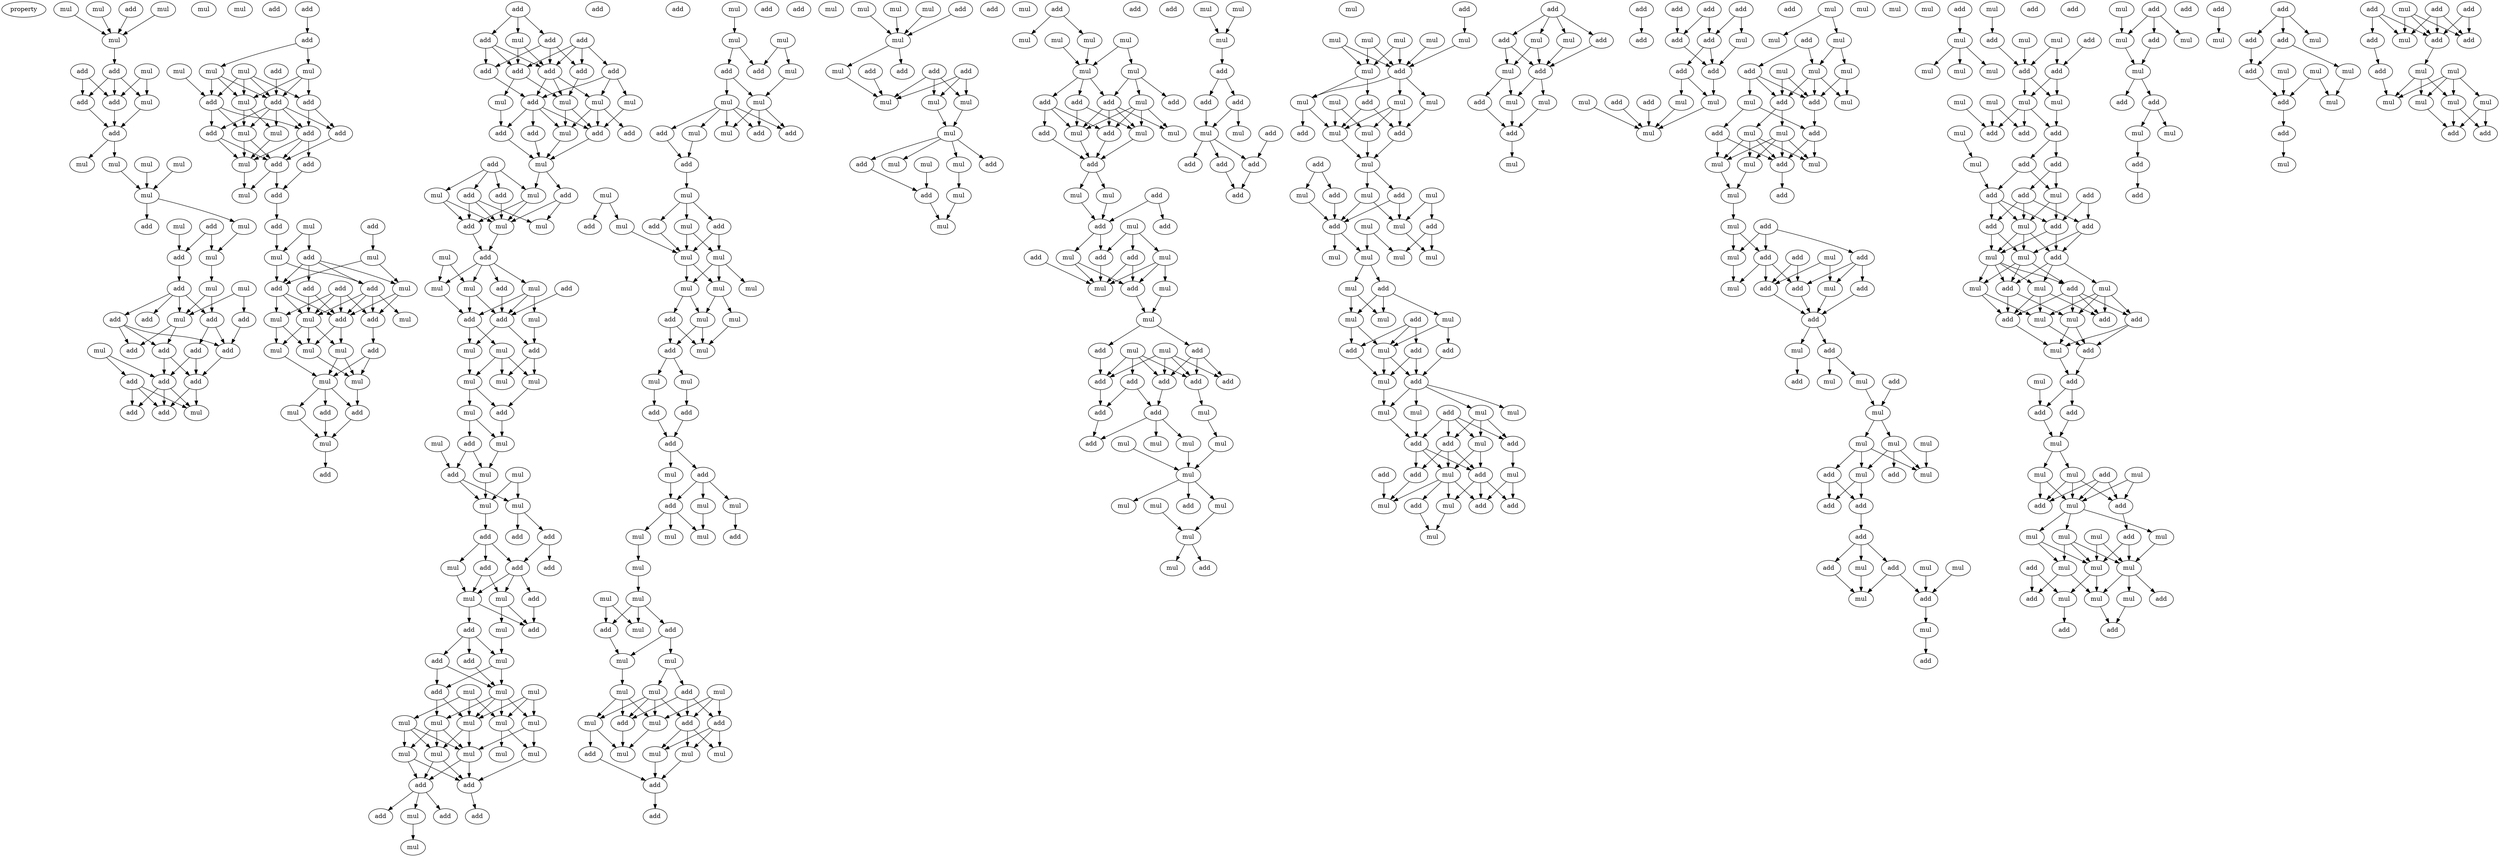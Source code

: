 digraph {
    node [fontcolor=black]
    property [mul=2,lf=1.9]
    0 [ label = mul ];
    1 [ label = mul ];
    2 [ label = add ];
    3 [ label = mul ];
    4 [ label = mul ];
    5 [ label = mul ];
    6 [ label = add ];
    7 [ label = mul ];
    8 [ label = add ];
    9 [ label = add ];
    10 [ label = add ];
    11 [ label = mul ];
    12 [ label = add ];
    13 [ label = mul ];
    14 [ label = mul ];
    15 [ label = mul ];
    16 [ label = mul ];
    17 [ label = mul ];
    18 [ label = mul ];
    19 [ label = add ];
    20 [ label = add ];
    21 [ label = mul ];
    22 [ label = add ];
    23 [ label = mul ];
    24 [ label = mul ];
    25 [ label = add ];
    26 [ label = mul ];
    27 [ label = add ];
    28 [ label = mul ];
    29 [ label = add ];
    30 [ label = add ];
    31 [ label = mul ];
    32 [ label = add ];
    33 [ label = add ];
    34 [ label = add ];
    35 [ label = add ];
    36 [ label = add ];
    37 [ label = add ];
    38 [ label = mul ];
    39 [ label = add ];
    40 [ label = add ];
    41 [ label = add ];
    42 [ label = mul ];
    43 [ label = add ];
    44 [ label = add ];
    45 [ label = add ];
    46 [ label = add ];
    47 [ label = mul ];
    48 [ label = mul ];
    49 [ label = add ];
    50 [ label = mul ];
    51 [ label = mul ];
    52 [ label = add ];
    53 [ label = mul ];
    54 [ label = add ];
    55 [ label = add ];
    56 [ label = add ];
    57 [ label = add ];
    58 [ label = mul ];
    59 [ label = add ];
    60 [ label = mul ];
    61 [ label = mul ];
    62 [ label = add ];
    63 [ label = add ];
    64 [ label = add ];
    65 [ label = mul ];
    66 [ label = add ];
    67 [ label = mul ];
    68 [ label = add ];
    69 [ label = mul ];
    70 [ label = add ];
    71 [ label = mul ];
    72 [ label = add ];
    73 [ label = add ];
    74 [ label = add ];
    75 [ label = add ];
    76 [ label = mul ];
    77 [ label = mul ];
    78 [ label = add ];
    79 [ label = add ];
    80 [ label = mul ];
    81 [ label = mul ];
    82 [ label = mul ];
    83 [ label = mul ];
    84 [ label = add ];
    85 [ label = mul ];
    86 [ label = mul ];
    87 [ label = mul ];
    88 [ label = add ];
    89 [ label = mul ];
    90 [ label = add ];
    91 [ label = mul ];
    92 [ label = add ];
    93 [ label = add ];
    94 [ label = add ];
    95 [ label = mul ];
    96 [ label = add ];
    97 [ label = add ];
    98 [ label = add ];
    99 [ label = add ];
    100 [ label = add ];
    101 [ label = add ];
    102 [ label = add ];
    103 [ label = mul ];
    104 [ label = add ];
    105 [ label = mul ];
    106 [ label = mul ];
    107 [ label = mul ];
    108 [ label = mul ];
    109 [ label = add ];
    110 [ label = add ];
    111 [ label = add ];
    112 [ label = add ];
    113 [ label = mul ];
    114 [ label = add ];
    115 [ label = add ];
    116 [ label = mul ];
    117 [ label = add ];
    118 [ label = mul ];
    119 [ label = add ];
    120 [ label = mul ];
    121 [ label = add ];
    122 [ label = mul ];
    123 [ label = add ];
    124 [ label = mul ];
    125 [ label = mul ];
    126 [ label = mul ];
    127 [ label = mul ];
    128 [ label = add ];
    129 [ label = add ];
    130 [ label = mul ];
    131 [ label = add ];
    132 [ label = add ];
    133 [ label = add ];
    134 [ label = mul ];
    135 [ label = mul ];
    136 [ label = mul ];
    137 [ label = mul ];
    138 [ label = mul ];
    139 [ label = add ];
    140 [ label = mul ];
    141 [ label = mul ];
    142 [ label = add ];
    143 [ label = add ];
    144 [ label = mul ];
    145 [ label = add ];
    146 [ label = mul ];
    147 [ label = mul ];
    148 [ label = mul ];
    149 [ label = mul ];
    150 [ label = add ];
    151 [ label = add ];
    152 [ label = add ];
    153 [ label = add ];
    154 [ label = mul ];
    155 [ label = add ];
    156 [ label = add ];
    157 [ label = mul ];
    158 [ label = mul ];
    159 [ label = add ];
    160 [ label = mul ];
    161 [ label = add ];
    162 [ label = add ];
    163 [ label = add ];
    164 [ label = add ];
    165 [ label = add ];
    166 [ label = mul ];
    167 [ label = mul ];
    168 [ label = add ];
    169 [ label = mul ];
    170 [ label = mul ];
    171 [ label = mul ];
    172 [ label = mul ];
    173 [ label = mul ];
    174 [ label = mul ];
    175 [ label = mul ];
    176 [ label = mul ];
    177 [ label = mul ];
    178 [ label = mul ];
    179 [ label = mul ];
    180 [ label = mul ];
    181 [ label = add ];
    182 [ label = add ];
    183 [ label = add ];
    184 [ label = add ];
    185 [ label = add ];
    186 [ label = mul ];
    187 [ label = mul ];
    188 [ label = mul ];
    189 [ label = mul ];
    190 [ label = mul ];
    191 [ label = mul ];
    192 [ label = add ];
    193 [ label = add ];
    194 [ label = mul ];
    195 [ label = mul ];
    196 [ label = add ];
    197 [ label = mul ];
    198 [ label = add ];
    199 [ label = mul ];
    200 [ label = add ];
    201 [ label = add ];
    202 [ label = mul ];
    203 [ label = mul ];
    204 [ label = add ];
    205 [ label = add ];
    206 [ label = mul ];
    207 [ label = mul ];
    208 [ label = add ];
    209 [ label = mul ];
    210 [ label = mul ];
    211 [ label = mul ];
    212 [ label = mul ];
    213 [ label = mul ];
    214 [ label = mul ];
    215 [ label = add ];
    216 [ label = mul ];
    217 [ label = add ];
    218 [ label = mul ];
    219 [ label = mul ];
    220 [ label = mul ];
    221 [ label = add ];
    222 [ label = add ];
    223 [ label = add ];
    224 [ label = add ];
    225 [ label = add ];
    226 [ label = mul ];
    227 [ label = add ];
    228 [ label = add ];
    229 [ label = mul ];
    230 [ label = mul ];
    231 [ label = mul ];
    232 [ label = mul ];
    233 [ label = mul ];
    234 [ label = add ];
    235 [ label = mul ];
    236 [ label = mul ];
    237 [ label = mul ];
    238 [ label = add ];
    239 [ label = mul ];
    240 [ label = add ];
    241 [ label = mul ];
    242 [ label = mul ];
    243 [ label = mul ];
    244 [ label = add ];
    245 [ label = mul ];
    246 [ label = mul ];
    247 [ label = mul ];
    248 [ label = mul ];
    249 [ label = add ];
    250 [ label = add ];
    251 [ label = mul ];
    252 [ label = add ];
    253 [ label = add ];
    254 [ label = mul ];
    255 [ label = mul ];
    256 [ label = mul ];
    257 [ label = mul ];
    258 [ label = add ];
    259 [ label = mul ];
    260 [ label = mul ];
    261 [ label = mul ];
    262 [ label = add ];
    263 [ label = add ];
    264 [ label = mul ];
    265 [ label = add ];
    266 [ label = mul ];
    267 [ label = add ];
    268 [ label = add ];
    269 [ label = add ];
    270 [ label = mul ];
    271 [ label = mul ];
    272 [ label = mul ];
    273 [ label = mul ];
    274 [ label = mul ];
    275 [ label = mul ];
    276 [ label = add ];
    277 [ label = add ];
    278 [ label = mul ];
    279 [ label = add ];
    280 [ label = mul ];
    281 [ label = mul ];
    282 [ label = add ];
    283 [ label = mul ];
    284 [ label = add ];
    285 [ label = mul ];
    286 [ label = mul ];
    287 [ label = mul ];
    288 [ label = mul ];
    289 [ label = add ];
    290 [ label = mul ];
    291 [ label = mul ];
    292 [ label = add ];
    293 [ label = add ];
    294 [ label = add ];
    295 [ label = mul ];
    296 [ label = add ];
    297 [ label = mul ];
    298 [ label = add ];
    299 [ label = mul ];
    300 [ label = add ];
    301 [ label = mul ];
    302 [ label = add ];
    303 [ label = add ];
    304 [ label = mul ];
    305 [ label = add ];
    306 [ label = mul ];
    307 [ label = mul ];
    308 [ label = add ];
    309 [ label = add ];
    310 [ label = mul ];
    311 [ label = mul ];
    312 [ label = add ];
    313 [ label = add ];
    314 [ label = add ];
    315 [ label = mul ];
    316 [ label = add ];
    317 [ label = mul ];
    318 [ label = mul ];
    319 [ label = add ];
    320 [ label = add ];
    321 [ label = mul ];
    322 [ label = mul ];
    323 [ label = add ];
    324 [ label = add ];
    325 [ label = add ];
    326 [ label = add ];
    327 [ label = add ];
    328 [ label = add ];
    329 [ label = mul ];
    330 [ label = add ];
    331 [ label = mul ];
    332 [ label = add ];
    333 [ label = mul ];
    334 [ label = mul ];
    335 [ label = mul ];
    336 [ label = mul ];
    337 [ label = add ];
    338 [ label = mul ];
    339 [ label = mul ];
    340 [ label = mul ];
    341 [ label = mul ];
    342 [ label = mul ];
    343 [ label = mul ];
    344 [ label = mul ];
    345 [ label = mul ];
    346 [ label = add ];
    347 [ label = mul ];
    348 [ label = add ];
    349 [ label = add ];
    350 [ label = add ];
    351 [ label = mul ];
    352 [ label = add ];
    353 [ label = mul ];
    354 [ label = add ];
    355 [ label = add ];
    356 [ label = add ];
    357 [ label = add ];
    358 [ label = add ];
    359 [ label = mul ];
    360 [ label = mul ];
    361 [ label = mul ];
    362 [ label = mul ];
    363 [ label = mul ];
    364 [ label = mul ];
    365 [ label = add ];
    366 [ label = mul ];
    367 [ label = mul ];
    368 [ label = mul ];
    369 [ label = mul ];
    370 [ label = add ];
    371 [ label = mul ];
    372 [ label = mul ];
    373 [ label = add ];
    374 [ label = add ];
    375 [ label = mul ];
    376 [ label = add ];
    377 [ label = mul ];
    378 [ label = mul ];
    379 [ label = add ];
    380 [ label = mul ];
    381 [ label = add ];
    382 [ label = add ];
    383 [ label = add ];
    384 [ label = mul ];
    385 [ label = mul ];
    386 [ label = mul ];
    387 [ label = mul ];
    388 [ label = mul ];
    389 [ label = mul ];
    390 [ label = mul ];
    391 [ label = add ];
    392 [ label = mul ];
    393 [ label = mul ];
    394 [ label = mul ];
    395 [ label = add ];
    396 [ label = add ];
    397 [ label = add ];
    398 [ label = mul ];
    399 [ label = add ];
    400 [ label = mul ];
    401 [ label = add ];
    402 [ label = add ];
    403 [ label = mul ];
    404 [ label = mul ];
    405 [ label = mul ];
    406 [ label = mul ];
    407 [ label = mul ];
    408 [ label = add ];
    409 [ label = add ];
    410 [ label = add ];
    411 [ label = add ];
    412 [ label = add ];
    413 [ label = add ];
    414 [ label = mul ];
    415 [ label = mul ];
    416 [ label = mul ];
    417 [ label = mul ];
    418 [ label = add ];
    419 [ label = add ];
    420 [ label = add ];
    421 [ label = mul ];
    422 [ label = add ];
    423 [ label = add ];
    424 [ label = mul ];
    425 [ label = add ];
    426 [ label = mul ];
    427 [ label = add ];
    428 [ label = add ];
    429 [ label = mul ];
    430 [ label = add ];
    431 [ label = mul ];
    432 [ label = add ];
    433 [ label = mul ];
    434 [ label = add ];
    435 [ label = add ];
    436 [ label = add ];
    437 [ label = add ];
    438 [ label = mul ];
    439 [ label = add ];
    440 [ label = add ];
    441 [ label = mul ];
    442 [ label = add ];
    443 [ label = add ];
    444 [ label = mul ];
    445 [ label = add ];
    446 [ label = add ];
    447 [ label = mul ];
    448 [ label = mul ];
    449 [ label = mul ];
    450 [ label = add ];
    451 [ label = mul ];
    452 [ label = add ];
    453 [ label = mul ];
    454 [ label = mul ];
    455 [ label = mul ];
    456 [ label = mul ];
    457 [ label = add ];
    458 [ label = mul ];
    459 [ label = mul ];
    460 [ label = add ];
    461 [ label = mul ];
    462 [ label = mul ];
    463 [ label = add ];
    464 [ label = add ];
    465 [ label = add ];
    466 [ label = mul ];
    467 [ label = mul ];
    468 [ label = add ];
    469 [ label = mul ];
    470 [ label = mul ];
    471 [ label = mul ];
    472 [ label = mul ];
    473 [ label = add ];
    474 [ label = add ];
    475 [ label = mul ];
    476 [ label = add ];
    477 [ label = add ];
    478 [ label = mul ];
    479 [ label = add ];
    480 [ label = mul ];
    481 [ label = mul ];
    482 [ label = add ];
    483 [ label = add ];
    484 [ label = mul ];
    485 [ label = add ];
    486 [ label = add ];
    487 [ label = mul ];
    488 [ label = add ];
    489 [ label = mul ];
    490 [ label = mul ];
    491 [ label = add ];
    492 [ label = mul ];
    493 [ label = add ];
    494 [ label = mul ];
    495 [ label = mul ];
    496 [ label = mul ];
    497 [ label = mul ];
    498 [ label = mul ];
    499 [ label = mul ];
    500 [ label = add ];
    501 [ label = add ];
    502 [ label = add ];
    503 [ label = add ];
    504 [ label = add ];
    505 [ label = add ];
    506 [ label = mul ];
    507 [ label = add ];
    508 [ label = mul ];
    509 [ label = mul ];
    510 [ label = mul ];
    511 [ label = add ];
    512 [ label = mul ];
    513 [ label = add ];
    514 [ label = mul ];
    515 [ label = add ];
    516 [ label = mul ];
    517 [ label = mul ];
    518 [ label = mul ];
    519 [ label = mul ];
    520 [ label = mul ];
    521 [ label = mul ];
    522 [ label = add ];
    523 [ label = mul ];
    524 [ label = add ];
    525 [ label = add ];
    526 [ label = add ];
    527 [ label = add ];
    528 [ label = mul ];
    529 [ label = mul ];
    530 [ label = mul ];
    531 [ label = mul ];
    532 [ label = add ];
    533 [ label = add ];
    534 [ label = add ];
    535 [ label = mul ];
    536 [ label = mul ];
    537 [ label = add ];
    538 [ label = add ];
    539 [ label = add ];
    540 [ label = add ];
    541 [ label = add ];
    542 [ label = mul ];
    543 [ label = add ];
    544 [ label = add ];
    545 [ label = mul ];
    546 [ label = add ];
    547 [ label = mul ];
    548 [ label = mul ];
    549 [ label = add ];
    550 [ label = mul ];
    551 [ label = add ];
    552 [ label = mul ];
    553 [ label = mul ];
    554 [ label = add ];
    555 [ label = mul ];
    556 [ label = add ];
    557 [ label = mul ];
    558 [ label = add ];
    559 [ label = add ];
    560 [ label = mul ];
    561 [ label = add ];
    562 [ label = add ];
    563 [ label = mul ];
    564 [ label = add ];
    565 [ label = add ];
    566 [ label = add ];
    567 [ label = mul ];
    568 [ label = mul ];
    569 [ label = mul ];
    570 [ label = mul ];
    571 [ label = add ];
    572 [ label = add ];
    573 [ label = add ];
    574 [ label = mul ];
    575 [ label = add ];
    576 [ label = mul ];
    577 [ label = mul ];
    578 [ label = mul ];
    579 [ label = mul ];
    580 [ label = mul ];
    581 [ label = mul ];
    582 [ label = add ];
    583 [ label = mul ];
    584 [ label = add ];
    585 [ label = add ];
    586 [ label = mul ];
    587 [ label = mul ];
    588 [ label = mul ];
    589 [ label = add ];
    590 [ label = add ];
    591 [ label = mul ];
    592 [ label = add ];
    593 [ label = add ];
    594 [ label = mul ];
    595 [ label = add ];
    596 [ label = mul ];
    597 [ label = mul ];
    598 [ label = add ];
    599 [ label = add ];
    600 [ label = add ];
    601 [ label = mul ];
    602 [ label = mul ];
    603 [ label = mul ];
    604 [ label = add ];
    605 [ label = add ];
    606 [ label = add ];
    607 [ label = add ];
    608 [ label = add ];
    609 [ label = mul ];
    610 [ label = add ];
    611 [ label = mul ];
    612 [ label = mul ];
    613 [ label = mul ];
    614 [ label = mul ];
    615 [ label = add ];
    616 [ label = add ];
    617 [ label = add ];
    618 [ label = add ];
    619 [ label = mul ];
    620 [ label = add ];
    621 [ label = mul ];
    622 [ label = mul ];
    623 [ label = add ];
    624 [ label = add ];
    625 [ label = add ];
    626 [ label = mul ];
    627 [ label = mul ];
    628 [ label = add ];
    629 [ label = mul ];
    630 [ label = mul ];
    631 [ label = mul ];
    632 [ label = mul ];
    633 [ label = add ];
    634 [ label = add ];
    0 -> 5 [ name = 0 ];
    1 -> 5 [ name = 1 ];
    2 -> 5 [ name = 2 ];
    4 -> 5 [ name = 3 ];
    5 -> 6 [ name = 4 ];
    6 -> 9 [ name = 5 ];
    6 -> 10 [ name = 6 ];
    6 -> 11 [ name = 7 ];
    7 -> 9 [ name = 8 ];
    7 -> 11 [ name = 9 ];
    8 -> 9 [ name = 10 ];
    8 -> 10 [ name = 11 ];
    9 -> 12 [ name = 12 ];
    10 -> 12 [ name = 13 ];
    11 -> 12 [ name = 14 ];
    12 -> 13 [ name = 15 ];
    12 -> 16 [ name = 16 ];
    15 -> 18 [ name = 17 ];
    16 -> 18 [ name = 18 ];
    17 -> 18 [ name = 19 ];
    18 -> 19 [ name = 20 ];
    18 -> 21 [ name = 21 ];
    20 -> 24 [ name = 22 ];
    20 -> 25 [ name = 23 ];
    21 -> 24 [ name = 24 ];
    23 -> 25 [ name = 25 ];
    24 -> 28 [ name = 26 ];
    25 -> 27 [ name = 27 ];
    26 -> 29 [ name = 28 ];
    26 -> 31 [ name = 29 ];
    27 -> 30 [ name = 30 ];
    27 -> 31 [ name = 31 ];
    27 -> 32 [ name = 32 ];
    27 -> 33 [ name = 33 ];
    28 -> 30 [ name = 34 ];
    28 -> 31 [ name = 35 ];
    29 -> 36 [ name = 36 ];
    30 -> 36 [ name = 37 ];
    30 -> 37 [ name = 38 ];
    31 -> 34 [ name = 39 ];
    31 -> 35 [ name = 40 ];
    33 -> 34 [ name = 41 ];
    33 -> 35 [ name = 42 ];
    33 -> 36 [ name = 43 ];
    35 -> 39 [ name = 44 ];
    35 -> 40 [ name = 45 ];
    36 -> 40 [ name = 46 ];
    37 -> 39 [ name = 47 ];
    37 -> 40 [ name = 48 ];
    38 -> 39 [ name = 49 ];
    38 -> 41 [ name = 50 ];
    39 -> 42 [ name = 51 ];
    39 -> 43 [ name = 52 ];
    39 -> 44 [ name = 53 ];
    40 -> 42 [ name = 54 ];
    40 -> 44 [ name = 55 ];
    41 -> 42 [ name = 56 ];
    41 -> 43 [ name = 57 ];
    41 -> 44 [ name = 58 ];
    45 -> 46 [ name = 59 ];
    46 -> 48 [ name = 60 ];
    46 -> 51 [ name = 61 ];
    47 -> 54 [ name = 62 ];
    48 -> 52 [ name = 63 ];
    48 -> 53 [ name = 64 ];
    48 -> 55 [ name = 65 ];
    49 -> 55 [ name = 66 ];
    50 -> 52 [ name = 67 ];
    50 -> 53 [ name = 68 ];
    50 -> 54 [ name = 69 ];
    50 -> 55 [ name = 70 ];
    51 -> 53 [ name = 71 ];
    51 -> 54 [ name = 72 ];
    51 -> 55 [ name = 73 ];
    52 -> 57 [ name = 74 ];
    52 -> 59 [ name = 75 ];
    53 -> 58 [ name = 76 ];
    53 -> 60 [ name = 77 ];
    54 -> 56 [ name = 78 ];
    54 -> 57 [ name = 79 ];
    54 -> 58 [ name = 80 ];
    55 -> 56 [ name = 81 ];
    55 -> 57 [ name = 82 ];
    55 -> 58 [ name = 83 ];
    55 -> 59 [ name = 84 ];
    55 -> 60 [ name = 85 ];
    56 -> 61 [ name = 86 ];
    56 -> 62 [ name = 87 ];
    57 -> 61 [ name = 88 ];
    57 -> 62 [ name = 89 ];
    57 -> 63 [ name = 90 ];
    58 -> 61 [ name = 91 ];
    58 -> 62 [ name = 92 ];
    59 -> 62 [ name = 93 ];
    60 -> 61 [ name = 94 ];
    61 -> 65 [ name = 95 ];
    62 -> 64 [ name = 96 ];
    62 -> 65 [ name = 97 ];
    63 -> 64 [ name = 98 ];
    64 -> 66 [ name = 99 ];
    66 -> 69 [ name = 100 ];
    67 -> 69 [ name = 101 ];
    67 -> 70 [ name = 102 ];
    68 -> 71 [ name = 103 ];
    69 -> 72 [ name = 104 ];
    69 -> 75 [ name = 105 ];
    70 -> 72 [ name = 106 ];
    70 -> 73 [ name = 107 ];
    70 -> 75 [ name = 108 ];
    70 -> 76 [ name = 109 ];
    71 -> 72 [ name = 110 ];
    71 -> 76 [ name = 111 ];
    72 -> 77 [ name = 112 ];
    72 -> 78 [ name = 113 ];
    72 -> 80 [ name = 114 ];
    73 -> 77 [ name = 115 ];
    73 -> 78 [ name = 116 ];
    74 -> 77 [ name = 117 ];
    74 -> 78 [ name = 118 ];
    74 -> 79 [ name = 119 ];
    74 -> 80 [ name = 120 ];
    75 -> 77 [ name = 121 ];
    75 -> 78 [ name = 122 ];
    75 -> 79 [ name = 123 ];
    75 -> 81 [ name = 124 ];
    76 -> 78 [ name = 125 ];
    76 -> 79 [ name = 126 ];
    77 -> 82 [ name = 127 ];
    77 -> 83 [ name = 128 ];
    77 -> 85 [ name = 129 ];
    78 -> 83 [ name = 130 ];
    78 -> 85 [ name = 131 ];
    79 -> 84 [ name = 132 ];
    80 -> 82 [ name = 133 ];
    80 -> 85 [ name = 134 ];
    82 -> 86 [ name = 135 ];
    83 -> 86 [ name = 136 ];
    83 -> 87 [ name = 137 ];
    84 -> 86 [ name = 138 ];
    84 -> 87 [ name = 139 ];
    85 -> 87 [ name = 140 ];
    86 -> 88 [ name = 141 ];
    86 -> 89 [ name = 142 ];
    86 -> 90 [ name = 143 ];
    87 -> 88 [ name = 144 ];
    88 -> 91 [ name = 145 ];
    89 -> 91 [ name = 146 ];
    90 -> 91 [ name = 147 ];
    91 -> 92 [ name = 148 ];
    93 -> 94 [ name = 149 ];
    93 -> 95 [ name = 150 ];
    93 -> 97 [ name = 151 ];
    94 -> 99 [ name = 152 ];
    94 -> 101 [ name = 153 ];
    94 -> 102 [ name = 154 ];
    95 -> 99 [ name = 155 ];
    95 -> 102 [ name = 156 ];
    96 -> 98 [ name = 157 ];
    96 -> 99 [ name = 158 ];
    96 -> 100 [ name = 159 ];
    96 -> 102 [ name = 160 ];
    97 -> 98 [ name = 161 ];
    97 -> 99 [ name = 162 ];
    97 -> 101 [ name = 163 ];
    98 -> 106 [ name = 164 ];
    99 -> 104 [ name = 165 ];
    99 -> 106 [ name = 166 ];
    99 -> 107 [ name = 167 ];
    100 -> 104 [ name = 168 ];
    100 -> 105 [ name = 169 ];
    100 -> 107 [ name = 170 ];
    101 -> 104 [ name = 171 ];
    102 -> 103 [ name = 172 ];
    102 -> 106 [ name = 173 ];
    103 -> 111 [ name = 174 ];
    104 -> 108 [ name = 175 ];
    104 -> 109 [ name = 176 ];
    104 -> 110 [ name = 177 ];
    104 -> 111 [ name = 178 ];
    105 -> 109 [ name = 179 ];
    106 -> 108 [ name = 180 ];
    106 -> 109 [ name = 181 ];
    107 -> 108 [ name = 182 ];
    107 -> 109 [ name = 183 ];
    107 -> 112 [ name = 184 ];
    108 -> 113 [ name = 185 ];
    109 -> 113 [ name = 186 ];
    110 -> 113 [ name = 187 ];
    111 -> 113 [ name = 188 ];
    113 -> 116 [ name = 189 ];
    113 -> 119 [ name = 190 ];
    114 -> 115 [ name = 191 ];
    114 -> 116 [ name = 192 ];
    114 -> 117 [ name = 193 ];
    114 -> 118 [ name = 194 ];
    115 -> 120 [ name = 195 ];
    115 -> 121 [ name = 196 ];
    115 -> 122 [ name = 197 ];
    116 -> 121 [ name = 198 ];
    116 -> 122 [ name = 199 ];
    117 -> 122 [ name = 200 ];
    118 -> 121 [ name = 201 ];
    118 -> 122 [ name = 202 ];
    119 -> 120 [ name = 203 ];
    119 -> 122 [ name = 204 ];
    121 -> 123 [ name = 205 ];
    122 -> 123 [ name = 206 ];
    123 -> 125 [ name = 207 ];
    123 -> 126 [ name = 208 ];
    123 -> 127 [ name = 209 ];
    123 -> 128 [ name = 210 ];
    124 -> 126 [ name = 211 ];
    124 -> 127 [ name = 212 ];
    125 -> 130 [ name = 213 ];
    125 -> 131 [ name = 214 ];
    125 -> 132 [ name = 215 ];
    126 -> 132 [ name = 216 ];
    127 -> 131 [ name = 217 ];
    127 -> 132 [ name = 218 ];
    128 -> 131 [ name = 219 ];
    129 -> 131 [ name = 220 ];
    130 -> 133 [ name = 221 ];
    131 -> 133 [ name = 222 ];
    131 -> 135 [ name = 223 ];
    132 -> 134 [ name = 224 ];
    132 -> 135 [ name = 225 ];
    133 -> 136 [ name = 226 ];
    133 -> 138 [ name = 227 ];
    134 -> 136 [ name = 228 ];
    134 -> 137 [ name = 229 ];
    134 -> 138 [ name = 230 ];
    135 -> 137 [ name = 231 ];
    136 -> 139 [ name = 232 ];
    137 -> 139 [ name = 233 ];
    137 -> 140 [ name = 234 ];
    139 -> 141 [ name = 235 ];
    140 -> 141 [ name = 236 ];
    140 -> 142 [ name = 237 ];
    141 -> 146 [ name = 238 ];
    142 -> 145 [ name = 239 ];
    142 -> 146 [ name = 240 ];
    144 -> 145 [ name = 241 ];
    145 -> 148 [ name = 242 ];
    145 -> 149 [ name = 243 ];
    146 -> 148 [ name = 244 ];
    147 -> 148 [ name = 245 ];
    147 -> 149 [ name = 246 ];
    148 -> 151 [ name = 247 ];
    149 -> 150 [ name = 248 ];
    149 -> 152 [ name = 249 ];
    150 -> 153 [ name = 250 ];
    150 -> 155 [ name = 251 ];
    151 -> 154 [ name = 252 ];
    151 -> 155 [ name = 253 ];
    151 -> 156 [ name = 254 ];
    154 -> 157 [ name = 255 ];
    155 -> 157 [ name = 256 ];
    155 -> 158 [ name = 257 ];
    155 -> 159 [ name = 258 ];
    156 -> 157 [ name = 259 ];
    156 -> 158 [ name = 260 ];
    157 -> 161 [ name = 261 ];
    157 -> 163 [ name = 262 ];
    158 -> 160 [ name = 263 ];
    158 -> 161 [ name = 264 ];
    159 -> 161 [ name = 265 ];
    160 -> 166 [ name = 266 ];
    163 -> 164 [ name = 267 ];
    163 -> 165 [ name = 268 ];
    163 -> 166 [ name = 269 ];
    164 -> 170 [ name = 270 ];
    165 -> 168 [ name = 271 ];
    165 -> 170 [ name = 272 ];
    166 -> 168 [ name = 273 ];
    166 -> 170 [ name = 274 ];
    167 -> 172 [ name = 275 ];
    167 -> 174 [ name = 276 ];
    167 -> 175 [ name = 277 ];
    168 -> 172 [ name = 278 ];
    168 -> 173 [ name = 279 ];
    169 -> 171 [ name = 280 ];
    169 -> 172 [ name = 281 ];
    169 -> 174 [ name = 282 ];
    170 -> 171 [ name = 283 ];
    170 -> 172 [ name = 284 ];
    170 -> 173 [ name = 285 ];
    170 -> 174 [ name = 286 ];
    171 -> 176 [ name = 287 ];
    171 -> 180 [ name = 288 ];
    172 -> 177 [ name = 289 ];
    172 -> 180 [ name = 290 ];
    173 -> 177 [ name = 291 ];
    173 -> 178 [ name = 292 ];
    173 -> 180 [ name = 293 ];
    174 -> 176 [ name = 294 ];
    174 -> 179 [ name = 295 ];
    175 -> 177 [ name = 296 ];
    175 -> 178 [ name = 297 ];
    175 -> 180 [ name = 298 ];
    176 -> 182 [ name = 299 ];
    177 -> 181 [ name = 300 ];
    177 -> 182 [ name = 301 ];
    178 -> 181 [ name = 302 ];
    178 -> 182 [ name = 303 ];
    180 -> 181 [ name = 304 ];
    180 -> 182 [ name = 305 ];
    181 -> 183 [ name = 306 ];
    181 -> 185 [ name = 307 ];
    181 -> 186 [ name = 308 ];
    182 -> 184 [ name = 309 ];
    186 -> 187 [ name = 310 ];
    188 -> 189 [ name = 311 ];
    189 -> 192 [ name = 312 ];
    189 -> 193 [ name = 313 ];
    190 -> 191 [ name = 314 ];
    190 -> 193 [ name = 315 ];
    191 -> 195 [ name = 316 ];
    192 -> 194 [ name = 317 ];
    192 -> 195 [ name = 318 ];
    194 -> 196 [ name = 319 ];
    194 -> 197 [ name = 320 ];
    194 -> 198 [ name = 321 ];
    194 -> 199 [ name = 322 ];
    194 -> 200 [ name = 323 ];
    195 -> 197 [ name = 324 ];
    195 -> 198 [ name = 325 ];
    195 -> 200 [ name = 326 ];
    196 -> 201 [ name = 327 ];
    199 -> 201 [ name = 328 ];
    201 -> 202 [ name = 329 ];
    202 -> 205 [ name = 330 ];
    202 -> 206 [ name = 331 ];
    202 -> 208 [ name = 332 ];
    203 -> 204 [ name = 333 ];
    203 -> 207 [ name = 334 ];
    205 -> 209 [ name = 335 ];
    205 -> 210 [ name = 336 ];
    206 -> 209 [ name = 337 ];
    206 -> 210 [ name = 338 ];
    207 -> 209 [ name = 339 ];
    208 -> 209 [ name = 340 ];
    209 -> 211 [ name = 341 ];
    209 -> 212 [ name = 342 ];
    210 -> 211 [ name = 343 ];
    210 -> 212 [ name = 344 ];
    210 -> 213 [ name = 345 ];
    211 -> 214 [ name = 346 ];
    211 -> 215 [ name = 347 ];
    212 -> 214 [ name = 348 ];
    212 -> 216 [ name = 349 ];
    214 -> 217 [ name = 350 ];
    214 -> 218 [ name = 351 ];
    215 -> 217 [ name = 352 ];
    215 -> 218 [ name = 353 ];
    216 -> 218 [ name = 354 ];
    217 -> 219 [ name = 355 ];
    217 -> 220 [ name = 356 ];
    219 -> 221 [ name = 357 ];
    220 -> 222 [ name = 358 ];
    221 -> 225 [ name = 359 ];
    222 -> 225 [ name = 360 ];
    225 -> 226 [ name = 361 ];
    225 -> 227 [ name = 362 ];
    226 -> 228 [ name = 363 ];
    227 -> 228 [ name = 364 ];
    227 -> 229 [ name = 365 ];
    227 -> 230 [ name = 366 ];
    228 -> 231 [ name = 367 ];
    228 -> 232 [ name = 368 ];
    228 -> 233 [ name = 369 ];
    229 -> 234 [ name = 370 ];
    230 -> 232 [ name = 371 ];
    231 -> 235 [ name = 372 ];
    235 -> 237 [ name = 373 ];
    236 -> 238 [ name = 374 ];
    236 -> 239 [ name = 375 ];
    237 -> 238 [ name = 376 ];
    237 -> 239 [ name = 377 ];
    237 -> 240 [ name = 378 ];
    238 -> 242 [ name = 379 ];
    240 -> 242 [ name = 380 ];
    240 -> 243 [ name = 381 ];
    242 -> 246 [ name = 382 ];
    243 -> 244 [ name = 383 ];
    243 -> 245 [ name = 384 ];
    244 -> 249 [ name = 385 ];
    244 -> 250 [ name = 386 ];
    244 -> 252 [ name = 387 ];
    245 -> 248 [ name = 388 ];
    245 -> 249 [ name = 389 ];
    245 -> 250 [ name = 390 ];
    245 -> 251 [ name = 391 ];
    246 -> 248 [ name = 392 ];
    246 -> 250 [ name = 393 ];
    246 -> 251 [ name = 394 ];
    247 -> 249 [ name = 395 ];
    247 -> 251 [ name = 396 ];
    247 -> 252 [ name = 397 ];
    248 -> 253 [ name = 398 ];
    248 -> 254 [ name = 399 ];
    249 -> 255 [ name = 400 ];
    249 -> 256 [ name = 401 ];
    249 -> 257 [ name = 402 ];
    250 -> 254 [ name = 403 ];
    251 -> 254 [ name = 404 ];
    252 -> 255 [ name = 405 ];
    252 -> 256 [ name = 406 ];
    252 -> 257 [ name = 407 ];
    253 -> 258 [ name = 408 ];
    255 -> 258 [ name = 409 ];
    256 -> 258 [ name = 410 ];
    258 -> 262 [ name = 411 ];
    259 -> 264 [ name = 412 ];
    260 -> 264 [ name = 413 ];
    261 -> 264 [ name = 414 ];
    263 -> 264 [ name = 415 ];
    264 -> 266 [ name = 416 ];
    264 -> 269 [ name = 417 ];
    265 -> 270 [ name = 418 ];
    265 -> 271 [ name = 419 ];
    265 -> 272 [ name = 420 ];
    266 -> 271 [ name = 421 ];
    267 -> 271 [ name = 422 ];
    268 -> 270 [ name = 423 ];
    268 -> 271 [ name = 424 ];
    268 -> 272 [ name = 425 ];
    270 -> 273 [ name = 426 ];
    272 -> 273 [ name = 427 ];
    273 -> 274 [ name = 428 ];
    273 -> 276 [ name = 429 ];
    273 -> 277 [ name = 430 ];
    273 -> 278 [ name = 431 ];
    274 -> 280 [ name = 432 ];
    275 -> 279 [ name = 433 ];
    277 -> 279 [ name = 434 ];
    279 -> 281 [ name = 435 ];
    280 -> 281 [ name = 436 ];
    284 -> 285 [ name = 437 ];
    284 -> 288 [ name = 438 ];
    286 -> 290 [ name = 439 ];
    286 -> 291 [ name = 440 ];
    287 -> 291 [ name = 441 ];
    288 -> 291 [ name = 442 ];
    290 -> 293 [ name = 443 ];
    290 -> 295 [ name = 444 ];
    290 -> 296 [ name = 445 ];
    291 -> 292 [ name = 446 ];
    291 -> 293 [ name = 447 ];
    291 -> 294 [ name = 448 ];
    292 -> 297 [ name = 449 ];
    292 -> 298 [ name = 450 ];
    292 -> 300 [ name = 451 ];
    293 -> 297 [ name = 452 ];
    293 -> 299 [ name = 453 ];
    293 -> 300 [ name = 454 ];
    293 -> 301 [ name = 455 ];
    294 -> 297 [ name = 456 ];
    294 -> 299 [ name = 457 ];
    295 -> 297 [ name = 458 ];
    295 -> 299 [ name = 459 ];
    295 -> 300 [ name = 460 ];
    295 -> 301 [ name = 461 ];
    297 -> 302 [ name = 462 ];
    298 -> 302 [ name = 463 ];
    299 -> 302 [ name = 464 ];
    300 -> 302 [ name = 465 ];
    302 -> 304 [ name = 466 ];
    302 -> 306 [ name = 467 ];
    304 -> 308 [ name = 468 ];
    305 -> 308 [ name = 469 ];
    305 -> 309 [ name = 470 ];
    306 -> 308 [ name = 471 ];
    307 -> 310 [ name = 472 ];
    307 -> 312 [ name = 473 ];
    307 -> 313 [ name = 474 ];
    308 -> 311 [ name = 475 ];
    308 -> 312 [ name = 476 ];
    310 -> 315 [ name = 477 ];
    310 -> 316 [ name = 478 ];
    310 -> 317 [ name = 479 ];
    311 -> 315 [ name = 480 ];
    311 -> 316 [ name = 481 ];
    312 -> 315 [ name = 482 ];
    313 -> 315 [ name = 483 ];
    313 -> 316 [ name = 484 ];
    314 -> 315 [ name = 485 ];
    316 -> 318 [ name = 486 ];
    317 -> 318 [ name = 487 ];
    318 -> 319 [ name = 488 ];
    318 -> 320 [ name = 489 ];
    319 -> 324 [ name = 490 ];
    319 -> 325 [ name = 491 ];
    319 -> 326 [ name = 492 ];
    320 -> 327 [ name = 493 ];
    321 -> 323 [ name = 494 ];
    321 -> 324 [ name = 495 ];
    321 -> 325 [ name = 496 ];
    321 -> 327 [ name = 497 ];
    322 -> 324 [ name = 498 ];
    322 -> 325 [ name = 499 ];
    322 -> 326 [ name = 500 ];
    322 -> 327 [ name = 501 ];
    323 -> 328 [ name = 502 ];
    323 -> 330 [ name = 503 ];
    324 -> 330 [ name = 504 ];
    325 -> 329 [ name = 505 ];
    327 -> 328 [ name = 506 ];
    328 -> 332 [ name = 507 ];
    329 -> 333 [ name = 508 ];
    330 -> 331 [ name = 509 ];
    330 -> 332 [ name = 510 ];
    330 -> 335 [ name = 511 ];
    333 -> 336 [ name = 512 ];
    334 -> 336 [ name = 513 ];
    335 -> 336 [ name = 514 ];
    336 -> 337 [ name = 515 ];
    336 -> 339 [ name = 516 ];
    336 -> 340 [ name = 517 ];
    338 -> 341 [ name = 518 ];
    339 -> 341 [ name = 519 ];
    341 -> 342 [ name = 520 ];
    341 -> 346 [ name = 521 ];
    343 -> 347 [ name = 522 ];
    345 -> 347 [ name = 523 ];
    347 -> 348 [ name = 524 ];
    348 -> 349 [ name = 525 ];
    348 -> 350 [ name = 526 ];
    349 -> 353 [ name = 527 ];
    350 -> 351 [ name = 528 ];
    350 -> 353 [ name = 529 ];
    352 -> 355 [ name = 530 ];
    353 -> 354 [ name = 531 ];
    353 -> 355 [ name = 532 ];
    353 -> 356 [ name = 533 ];
    355 -> 357 [ name = 534 ];
    356 -> 357 [ name = 535 ];
    358 -> 361 [ name = 536 ];
    359 -> 365 [ name = 537 ];
    360 -> 364 [ name = 538 ];
    360 -> 365 [ name = 539 ];
    361 -> 365 [ name = 540 ];
    362 -> 364 [ name = 541 ];
    362 -> 365 [ name = 542 ];
    363 -> 364 [ name = 543 ];
    363 -> 365 [ name = 544 ];
    364 -> 369 [ name = 545 ];
    364 -> 370 [ name = 546 ];
    365 -> 366 [ name = 547 ];
    365 -> 367 [ name = 548 ];
    365 -> 369 [ name = 549 ];
    366 -> 371 [ name = 550 ];
    366 -> 372 [ name = 551 ];
    366 -> 373 [ name = 552 ];
    367 -> 373 [ name = 553 ];
    368 -> 371 [ name = 554 ];
    368 -> 372 [ name = 555 ];
    369 -> 371 [ name = 556 ];
    369 -> 374 [ name = 557 ];
    370 -> 371 [ name = 558 ];
    370 -> 373 [ name = 559 ];
    371 -> 375 [ name = 560 ];
    372 -> 375 [ name = 561 ];
    373 -> 375 [ name = 562 ];
    375 -> 378 [ name = 563 ];
    375 -> 379 [ name = 564 ];
    376 -> 380 [ name = 565 ];
    376 -> 381 [ name = 566 ];
    377 -> 383 [ name = 567 ];
    377 -> 384 [ name = 568 ];
    378 -> 382 [ name = 569 ];
    378 -> 384 [ name = 570 ];
    379 -> 382 [ name = 571 ];
    379 -> 384 [ name = 572 ];
    380 -> 382 [ name = 573 ];
    381 -> 382 [ name = 574 ];
    382 -> 386 [ name = 575 ];
    382 -> 388 [ name = 576 ];
    383 -> 387 [ name = 577 ];
    383 -> 389 [ name = 578 ];
    384 -> 387 [ name = 579 ];
    385 -> 386 [ name = 580 ];
    385 -> 389 [ name = 581 ];
    386 -> 390 [ name = 582 ];
    386 -> 391 [ name = 583 ];
    390 -> 392 [ name = 584 ];
    390 -> 394 [ name = 585 ];
    391 -> 392 [ name = 586 ];
    391 -> 393 [ name = 587 ];
    391 -> 394 [ name = 588 ];
    393 -> 396 [ name = 589 ];
    393 -> 398 [ name = 590 ];
    394 -> 398 [ name = 591 ];
    394 -> 399 [ name = 592 ];
    395 -> 397 [ name = 593 ];
    395 -> 398 [ name = 594 ];
    395 -> 399 [ name = 595 ];
    396 -> 401 [ name = 596 ];
    397 -> 400 [ name = 597 ];
    397 -> 401 [ name = 598 ];
    398 -> 400 [ name = 599 ];
    398 -> 401 [ name = 600 ];
    399 -> 400 [ name = 601 ];
    400 -> 403 [ name = 602 ];
    401 -> 403 [ name = 603 ];
    401 -> 404 [ name = 604 ];
    401 -> 405 [ name = 605 ];
    401 -> 406 [ name = 606 ];
    402 -> 407 [ name = 607 ];
    402 -> 408 [ name = 608 ];
    402 -> 409 [ name = 609 ];
    402 -> 410 [ name = 610 ];
    403 -> 408 [ name = 611 ];
    404 -> 407 [ name = 612 ];
    404 -> 409 [ name = 613 ];
    404 -> 410 [ name = 614 ];
    406 -> 408 [ name = 615 ];
    407 -> 411 [ name = 616 ];
    407 -> 415 [ name = 617 ];
    408 -> 411 [ name = 618 ];
    408 -> 412 [ name = 619 ];
    408 -> 415 [ name = 620 ];
    409 -> 411 [ name = 621 ];
    409 -> 412 [ name = 622 ];
    409 -> 415 [ name = 623 ];
    410 -> 414 [ name = 624 ];
    411 -> 417 [ name = 625 ];
    411 -> 419 [ name = 626 ];
    411 -> 420 [ name = 627 ];
    412 -> 416 [ name = 628 ];
    413 -> 416 [ name = 629 ];
    414 -> 419 [ name = 630 ];
    414 -> 420 [ name = 631 ];
    415 -> 416 [ name = 632 ];
    415 -> 417 [ name = 633 ];
    415 -> 418 [ name = 634 ];
    415 -> 419 [ name = 635 ];
    417 -> 421 [ name = 636 ];
    418 -> 421 [ name = 637 ];
    422 -> 423 [ name = 638 ];
    422 -> 424 [ name = 639 ];
    422 -> 425 [ name = 640 ];
    422 -> 426 [ name = 641 ];
    423 -> 428 [ name = 642 ];
    423 -> 429 [ name = 643 ];
    424 -> 428 [ name = 644 ];
    425 -> 428 [ name = 645 ];
    426 -> 428 [ name = 646 ];
    426 -> 429 [ name = 647 ];
    427 -> 432 [ name = 648 ];
    428 -> 431 [ name = 649 ];
    428 -> 433 [ name = 650 ];
    429 -> 430 [ name = 651 ];
    429 -> 431 [ name = 652 ];
    430 -> 434 [ name = 653 ];
    431 -> 434 [ name = 654 ];
    433 -> 434 [ name = 655 ];
    434 -> 438 [ name = 656 ];
    435 -> 439 [ name = 657 ];
    435 -> 441 [ name = 658 ];
    436 -> 439 [ name = 659 ];
    436 -> 440 [ name = 660 ];
    437 -> 440 [ name = 661 ];
    439 -> 442 [ name = 662 ];
    439 -> 443 [ name = 663 ];
    440 -> 443 [ name = 664 ];
    441 -> 443 [ name = 665 ];
    442 -> 447 [ name = 666 ];
    442 -> 448 [ name = 667 ];
    443 -> 448 [ name = 668 ];
    444 -> 449 [ name = 669 ];
    445 -> 449 [ name = 670 ];
    446 -> 449 [ name = 671 ];
    447 -> 449 [ name = 672 ];
    448 -> 449 [ name = 673 ];
    451 -> 454 [ name = 674 ];
    451 -> 455 [ name = 675 ];
    452 -> 457 [ name = 676 ];
    452 -> 458 [ name = 677 ];
    455 -> 456 [ name = 678 ];
    455 -> 458 [ name = 679 ];
    456 -> 460 [ name = 680 ];
    456 -> 461 [ name = 681 ];
    457 -> 460 [ name = 682 ];
    457 -> 462 [ name = 683 ];
    457 -> 463 [ name = 684 ];
    458 -> 460 [ name = 685 ];
    458 -> 461 [ name = 686 ];
    458 -> 463 [ name = 687 ];
    459 -> 460 [ name = 688 ];
    459 -> 463 [ name = 689 ];
    460 -> 465 [ name = 690 ];
    462 -> 464 [ name = 691 ];
    462 -> 465 [ name = 692 ];
    463 -> 466 [ name = 693 ];
    463 -> 467 [ name = 694 ];
    464 -> 468 [ name = 695 ];
    464 -> 470 [ name = 696 ];
    465 -> 468 [ name = 697 ];
    465 -> 471 [ name = 698 ];
    466 -> 468 [ name = 699 ];
    466 -> 469 [ name = 700 ];
    466 -> 470 [ name = 701 ];
    466 -> 471 [ name = 702 ];
    467 -> 468 [ name = 703 ];
    467 -> 469 [ name = 704 ];
    467 -> 470 [ name = 705 ];
    467 -> 471 [ name = 706 ];
    468 -> 473 [ name = 707 ];
    469 -> 472 [ name = 708 ];
    470 -> 472 [ name = 709 ];
    472 -> 475 [ name = 710 ];
    474 -> 476 [ name = 711 ];
    474 -> 477 [ name = 712 ];
    474 -> 478 [ name = 713 ];
    475 -> 476 [ name = 714 ];
    475 -> 478 [ name = 715 ];
    476 -> 481 [ name = 716 ];
    476 -> 482 [ name = 717 ];
    476 -> 485 [ name = 718 ];
    477 -> 482 [ name = 719 ];
    477 -> 483 [ name = 720 ];
    477 -> 484 [ name = 721 ];
    478 -> 481 [ name = 722 ];
    479 -> 482 [ name = 723 ];
    479 -> 485 [ name = 724 ];
    480 -> 484 [ name = 725 ];
    480 -> 485 [ name = 726 ];
    482 -> 486 [ name = 727 ];
    483 -> 486 [ name = 728 ];
    484 -> 486 [ name = 729 ];
    485 -> 486 [ name = 730 ];
    486 -> 487 [ name = 731 ];
    486 -> 488 [ name = 732 ];
    487 -> 493 [ name = 733 ];
    488 -> 489 [ name = 734 ];
    488 -> 490 [ name = 735 ];
    490 -> 494 [ name = 736 ];
    491 -> 494 [ name = 737 ];
    494 -> 495 [ name = 738 ];
    494 -> 496 [ name = 739 ];
    495 -> 498 [ name = 740 ];
    495 -> 499 [ name = 741 ];
    495 -> 501 [ name = 742 ];
    496 -> 498 [ name = 743 ];
    496 -> 499 [ name = 744 ];
    496 -> 500 [ name = 745 ];
    497 -> 499 [ name = 746 ];
    498 -> 502 [ name = 747 ];
    498 -> 503 [ name = 748 ];
    501 -> 502 [ name = 749 ];
    501 -> 503 [ name = 750 ];
    503 -> 504 [ name = 751 ];
    504 -> 505 [ name = 752 ];
    504 -> 507 [ name = 753 ];
    504 -> 508 [ name = 754 ];
    505 -> 510 [ name = 755 ];
    505 -> 511 [ name = 756 ];
    506 -> 511 [ name = 757 ];
    507 -> 510 [ name = 758 ];
    508 -> 510 [ name = 759 ];
    509 -> 511 [ name = 760 ];
    511 -> 512 [ name = 761 ];
    512 -> 513 [ name = 762 ];
    515 -> 516 [ name = 763 ];
    516 -> 517 [ name = 764 ];
    516 -> 518 [ name = 765 ];
    516 -> 519 [ name = 766 ];
    520 -> 522 [ name = 767 ];
    521 -> 526 [ name = 768 ];
    521 -> 527 [ name = 769 ];
    522 -> 526 [ name = 770 ];
    523 -> 526 [ name = 771 ];
    525 -> 527 [ name = 772 ];
    526 -> 528 [ name = 773 ];
    526 -> 529 [ name = 774 ];
    527 -> 528 [ name = 775 ];
    527 -> 529 [ name = 776 ];
    528 -> 532 [ name = 777 ];
    528 -> 533 [ name = 778 ];
    528 -> 534 [ name = 779 ];
    529 -> 532 [ name = 780 ];
    530 -> 533 [ name = 781 ];
    531 -> 533 [ name = 782 ];
    531 -> 534 [ name = 783 ];
    532 -> 537 [ name = 784 ];
    532 -> 538 [ name = 785 ];
    535 -> 536 [ name = 786 ];
    536 -> 541 [ name = 787 ];
    537 -> 540 [ name = 788 ];
    537 -> 542 [ name = 789 ];
    538 -> 541 [ name = 790 ];
    538 -> 542 [ name = 791 ];
    539 -> 543 [ name = 792 ];
    539 -> 546 [ name = 793 ];
    540 -> 544 [ name = 794 ];
    540 -> 545 [ name = 795 ];
    540 -> 546 [ name = 796 ];
    541 -> 543 [ name = 797 ];
    541 -> 544 [ name = 798 ];
    541 -> 545 [ name = 799 ];
    542 -> 543 [ name = 800 ];
    542 -> 545 [ name = 801 ];
    543 -> 547 [ name = 802 ];
    543 -> 549 [ name = 803 ];
    544 -> 547 [ name = 804 ];
    544 -> 548 [ name = 805 ];
    545 -> 547 [ name = 806 ];
    545 -> 548 [ name = 807 ];
    545 -> 549 [ name = 808 ];
    546 -> 548 [ name = 809 ];
    546 -> 549 [ name = 810 ];
    547 -> 550 [ name = 811 ];
    547 -> 551 [ name = 812 ];
    547 -> 553 [ name = 813 ];
    547 -> 554 [ name = 814 ];
    548 -> 551 [ name = 815 ];
    548 -> 553 [ name = 816 ];
    548 -> 554 [ name = 817 ];
    549 -> 550 [ name = 818 ];
    549 -> 551 [ name = 819 ];
    549 -> 552 [ name = 820 ];
    550 -> 555 [ name = 821 ];
    550 -> 556 [ name = 822 ];
    550 -> 558 [ name = 823 ];
    551 -> 556 [ name = 824 ];
    551 -> 557 [ name = 825 ];
    552 -> 555 [ name = 826 ];
    552 -> 557 [ name = 827 ];
    552 -> 558 [ name = 828 ];
    552 -> 559 [ name = 829 ];
    553 -> 555 [ name = 830 ];
    553 -> 556 [ name = 831 ];
    554 -> 556 [ name = 832 ];
    554 -> 557 [ name = 833 ];
    554 -> 558 [ name = 834 ];
    554 -> 559 [ name = 835 ];
    555 -> 561 [ name = 836 ];
    556 -> 560 [ name = 837 ];
    557 -> 560 [ name = 838 ];
    557 -> 561 [ name = 839 ];
    559 -> 560 [ name = 840 ];
    559 -> 561 [ name = 841 ];
    560 -> 562 [ name = 842 ];
    561 -> 562 [ name = 843 ];
    562 -> 565 [ name = 844 ];
    562 -> 566 [ name = 845 ];
    563 -> 565 [ name = 846 ];
    565 -> 567 [ name = 847 ];
    566 -> 567 [ name = 848 ];
    567 -> 569 [ name = 849 ];
    567 -> 570 [ name = 850 ];
    568 -> 573 [ name = 851 ];
    568 -> 574 [ name = 852 ];
    569 -> 572 [ name = 853 ];
    569 -> 574 [ name = 854 ];
    570 -> 572 [ name = 855 ];
    570 -> 573 [ name = 856 ];
    570 -> 574 [ name = 857 ];
    571 -> 572 [ name = 858 ];
    571 -> 573 [ name = 859 ];
    571 -> 574 [ name = 860 ];
    573 -> 575 [ name = 861 ];
    574 -> 577 [ name = 862 ];
    574 -> 578 [ name = 863 ];
    574 -> 579 [ name = 864 ];
    575 -> 580 [ name = 865 ];
    575 -> 581 [ name = 866 ];
    576 -> 580 [ name = 867 ];
    576 -> 581 [ name = 868 ];
    577 -> 581 [ name = 869 ];
    578 -> 580 [ name = 870 ];
    578 -> 583 [ name = 871 ];
    579 -> 580 [ name = 872 ];
    579 -> 581 [ name = 873 ];
    579 -> 583 [ name = 874 ];
    580 -> 586 [ name = 875 ];
    580 -> 588 [ name = 876 ];
    581 -> 585 [ name = 877 ];
    581 -> 586 [ name = 878 ];
    581 -> 587 [ name = 879 ];
    582 -> 584 [ name = 880 ];
    582 -> 588 [ name = 881 ];
    583 -> 584 [ name = 882 ];
    583 -> 586 [ name = 883 ];
    586 -> 589 [ name = 884 ];
    587 -> 589 [ name = 885 ];
    588 -> 590 [ name = 886 ];
    591 -> 594 [ name = 887 ];
    592 -> 594 [ name = 888 ];
    592 -> 595 [ name = 889 ];
    592 -> 596 [ name = 890 ];
    594 -> 597 [ name = 891 ];
    595 -> 597 [ name = 892 ];
    597 -> 598 [ name = 893 ];
    597 -> 599 [ name = 894 ];
    599 -> 601 [ name = 895 ];
    599 -> 603 [ name = 896 ];
    600 -> 602 [ name = 897 ];
    601 -> 604 [ name = 898 ];
    604 -> 605 [ name = 899 ];
    606 -> 607 [ name = 900 ];
    606 -> 608 [ name = 901 ];
    606 -> 609 [ name = 902 ];
    607 -> 610 [ name = 903 ];
    608 -> 610 [ name = 904 ];
    608 -> 612 [ name = 905 ];
    610 -> 615 [ name = 906 ];
    611 -> 615 [ name = 907 ];
    612 -> 614 [ name = 908 ];
    613 -> 614 [ name = 909 ];
    613 -> 615 [ name = 910 ];
    615 -> 616 [ name = 911 ];
    616 -> 621 [ name = 912 ];
    617 -> 622 [ name = 913 ];
    617 -> 623 [ name = 914 ];
    617 -> 624 [ name = 915 ];
    618 -> 623 [ name = 916 ];
    618 -> 625 [ name = 917 ];
    619 -> 622 [ name = 918 ];
    619 -> 623 [ name = 919 ];
    619 -> 625 [ name = 920 ];
    620 -> 622 [ name = 921 ];
    620 -> 623 [ name = 922 ];
    620 -> 625 [ name = 923 ];
    623 -> 627 [ name = 924 ];
    624 -> 628 [ name = 925 ];
    626 -> 629 [ name = 926 ];
    626 -> 630 [ name = 927 ];
    626 -> 631 [ name = 928 ];
    626 -> 632 [ name = 929 ];
    627 -> 629 [ name = 930 ];
    627 -> 630 [ name = 931 ];
    627 -> 632 [ name = 932 ];
    628 -> 629 [ name = 933 ];
    630 -> 633 [ name = 934 ];
    631 -> 633 [ name = 935 ];
    631 -> 634 [ name = 936 ];
    632 -> 633 [ name = 937 ];
    632 -> 634 [ name = 938 ];
}
